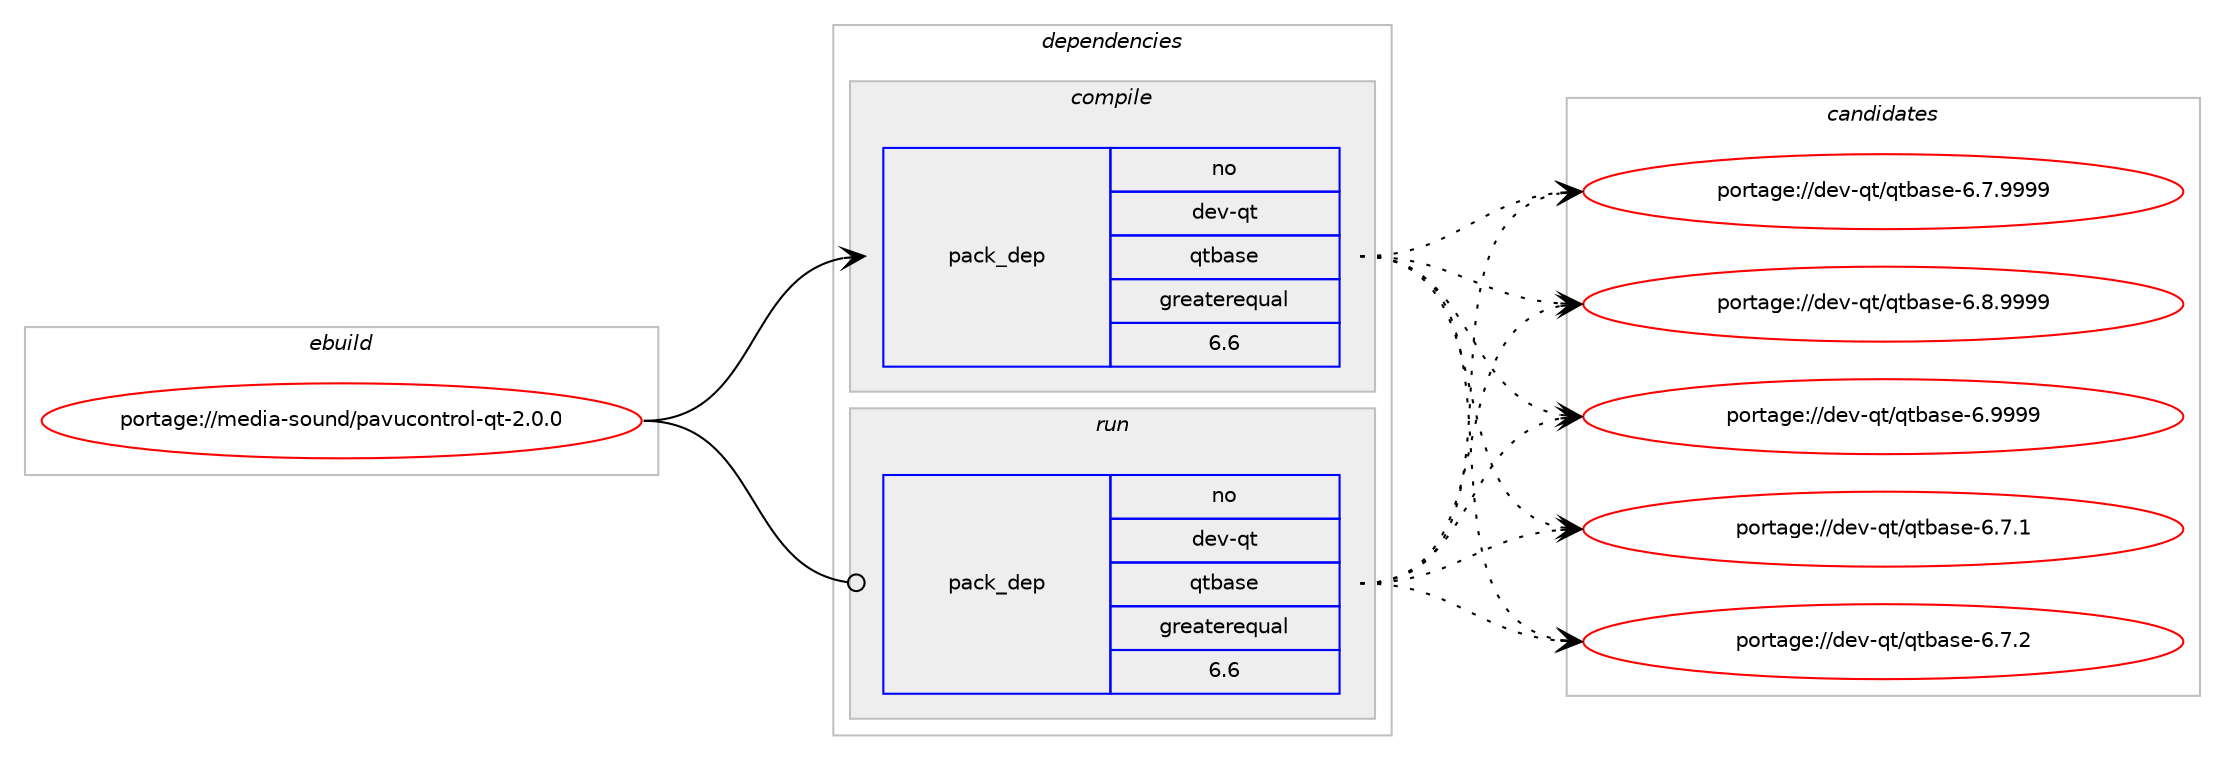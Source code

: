 digraph prolog {

# *************
# Graph options
# *************

newrank=true;
concentrate=true;
compound=true;
graph [rankdir=LR,fontname=Helvetica,fontsize=10,ranksep=1.5];#, ranksep=2.5, nodesep=0.2];
edge  [arrowhead=vee];
node  [fontname=Helvetica,fontsize=10];

# **********
# The ebuild
# **********

subgraph cluster_leftcol {
color=gray;
rank=same;
label=<<i>ebuild</i>>;
id [label="portage://media-sound/pavucontrol-qt-2.0.0", color=red, width=4, href="../media-sound/pavucontrol-qt-2.0.0.svg"];
}

# ****************
# The dependencies
# ****************

subgraph cluster_midcol {
color=gray;
label=<<i>dependencies</i>>;
subgraph cluster_compile {
fillcolor="#eeeeee";
style=filled;
label=<<i>compile</i>>;
# *** BEGIN UNKNOWN DEPENDENCY TYPE (TODO) ***
# id -> package_dependency(portage://media-sound/pavucontrol-qt-2.0.0,install,no,dev-libs,glib,none,[,,],[slot(2)],[])
# *** END UNKNOWN DEPENDENCY TYPE (TODO) ***

subgraph pack83165 {
dependency164603 [label=<<TABLE BORDER="0" CELLBORDER="1" CELLSPACING="0" CELLPADDING="4" WIDTH="220"><TR><TD ROWSPAN="6" CELLPADDING="30">pack_dep</TD></TR><TR><TD WIDTH="110">no</TD></TR><TR><TD>dev-qt</TD></TR><TR><TD>qtbase</TD></TR><TR><TD>greaterequal</TD></TR><TR><TD>6.6</TD></TR></TABLE>>, shape=none, color=blue];
}
id:e -> dependency164603:w [weight=20,style="solid",arrowhead="vee"];
# *** BEGIN UNKNOWN DEPENDENCY TYPE (TODO) ***
# id -> package_dependency(portage://media-sound/pavucontrol-qt-2.0.0,install,no,media-libs,libpulse,none,[,,],[],[use(enable(glib),none)])
# *** END UNKNOWN DEPENDENCY TYPE (TODO) ***

}
subgraph cluster_compileandrun {
fillcolor="#eeeeee";
style=filled;
label=<<i>compile and run</i>>;
}
subgraph cluster_run {
fillcolor="#eeeeee";
style=filled;
label=<<i>run</i>>;
# *** BEGIN UNKNOWN DEPENDENCY TYPE (TODO) ***
# id -> package_dependency(portage://media-sound/pavucontrol-qt-2.0.0,run,no,dev-libs,glib,none,[,,],[slot(2)],[])
# *** END UNKNOWN DEPENDENCY TYPE (TODO) ***

subgraph pack83166 {
dependency164604 [label=<<TABLE BORDER="0" CELLBORDER="1" CELLSPACING="0" CELLPADDING="4" WIDTH="220"><TR><TD ROWSPAN="6" CELLPADDING="30">pack_dep</TD></TR><TR><TD WIDTH="110">no</TD></TR><TR><TD>dev-qt</TD></TR><TR><TD>qtbase</TD></TR><TR><TD>greaterequal</TD></TR><TR><TD>6.6</TD></TR></TABLE>>, shape=none, color=blue];
}
id:e -> dependency164604:w [weight=20,style="solid",arrowhead="odot"];
# *** BEGIN UNKNOWN DEPENDENCY TYPE (TODO) ***
# id -> package_dependency(portage://media-sound/pavucontrol-qt-2.0.0,run,no,media-libs,libpulse,none,[,,],[],[use(enable(glib),none)])
# *** END UNKNOWN DEPENDENCY TYPE (TODO) ***

}
}

# **************
# The candidates
# **************

subgraph cluster_choices {
rank=same;
color=gray;
label=<<i>candidates</i>>;

subgraph choice83165 {
color=black;
nodesep=1;
choice10010111845113116471131169897115101455446554649 [label="portage://dev-qt/qtbase-6.7.1", color=red, width=4,href="../dev-qt/qtbase-6.7.1.svg"];
choice10010111845113116471131169897115101455446554650 [label="portage://dev-qt/qtbase-6.7.2", color=red, width=4,href="../dev-qt/qtbase-6.7.2.svg"];
choice10010111845113116471131169897115101455446554657575757 [label="portage://dev-qt/qtbase-6.7.9999", color=red, width=4,href="../dev-qt/qtbase-6.7.9999.svg"];
choice10010111845113116471131169897115101455446564657575757 [label="portage://dev-qt/qtbase-6.8.9999", color=red, width=4,href="../dev-qt/qtbase-6.8.9999.svg"];
choice1001011184511311647113116989711510145544657575757 [label="portage://dev-qt/qtbase-6.9999", color=red, width=4,href="../dev-qt/qtbase-6.9999.svg"];
dependency164603:e -> choice10010111845113116471131169897115101455446554649:w [style=dotted,weight="100"];
dependency164603:e -> choice10010111845113116471131169897115101455446554650:w [style=dotted,weight="100"];
dependency164603:e -> choice10010111845113116471131169897115101455446554657575757:w [style=dotted,weight="100"];
dependency164603:e -> choice10010111845113116471131169897115101455446564657575757:w [style=dotted,weight="100"];
dependency164603:e -> choice1001011184511311647113116989711510145544657575757:w [style=dotted,weight="100"];
}
subgraph choice83166 {
color=black;
nodesep=1;
choice10010111845113116471131169897115101455446554649 [label="portage://dev-qt/qtbase-6.7.1", color=red, width=4,href="../dev-qt/qtbase-6.7.1.svg"];
choice10010111845113116471131169897115101455446554650 [label="portage://dev-qt/qtbase-6.7.2", color=red, width=4,href="../dev-qt/qtbase-6.7.2.svg"];
choice10010111845113116471131169897115101455446554657575757 [label="portage://dev-qt/qtbase-6.7.9999", color=red, width=4,href="../dev-qt/qtbase-6.7.9999.svg"];
choice10010111845113116471131169897115101455446564657575757 [label="portage://dev-qt/qtbase-6.8.9999", color=red, width=4,href="../dev-qt/qtbase-6.8.9999.svg"];
choice1001011184511311647113116989711510145544657575757 [label="portage://dev-qt/qtbase-6.9999", color=red, width=4,href="../dev-qt/qtbase-6.9999.svg"];
dependency164604:e -> choice10010111845113116471131169897115101455446554649:w [style=dotted,weight="100"];
dependency164604:e -> choice10010111845113116471131169897115101455446554650:w [style=dotted,weight="100"];
dependency164604:e -> choice10010111845113116471131169897115101455446554657575757:w [style=dotted,weight="100"];
dependency164604:e -> choice10010111845113116471131169897115101455446564657575757:w [style=dotted,weight="100"];
dependency164604:e -> choice1001011184511311647113116989711510145544657575757:w [style=dotted,weight="100"];
}
}

}
